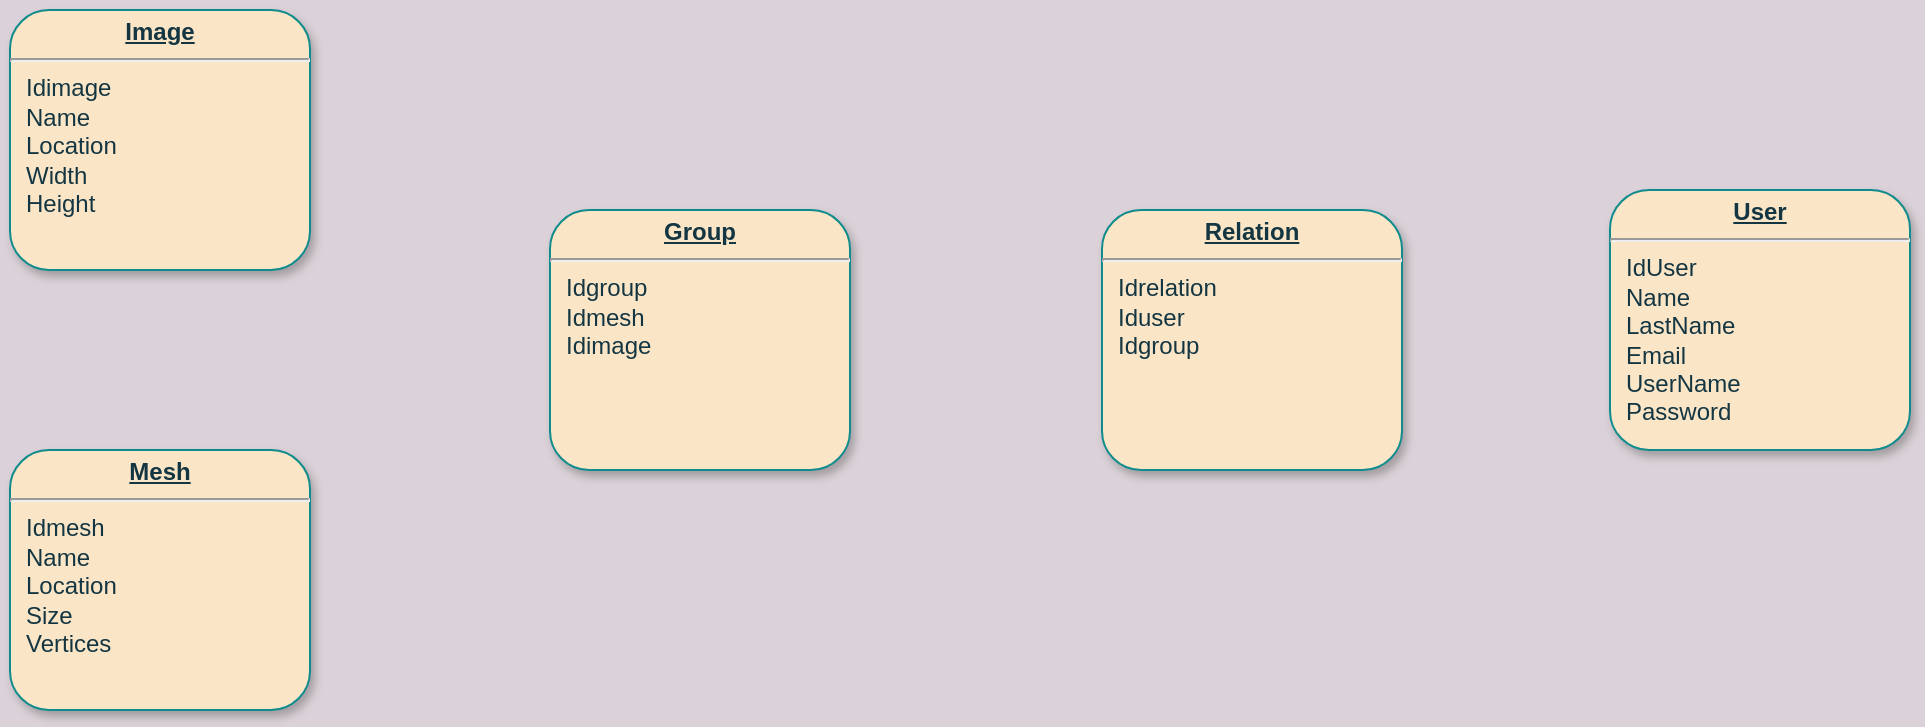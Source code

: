 <mxfile version="13.6.6" type="github">
  <diagram name="Page-1" id="efa7a0a1-bf9b-a30e-e6df-94a7791c09e9">
    <mxGraphModel dx="1185" dy="663" grid="1" gridSize="10" guides="1" tooltips="1" connect="1" arrows="1" fold="1" page="1" pageScale="1" pageWidth="826" pageHeight="1169" background="#DAD2D8" math="0" shadow="0">
      <root>
        <mxCell id="0" />
        <mxCell id="1" parent="0" />
        <mxCell id="22" value="&lt;p style=&quot;margin: 0px ; margin-top: 4px ; text-align: center ; text-decoration: underline&quot;&gt;&lt;strong&gt;User&lt;/strong&gt;&lt;/p&gt;&lt;hr&gt;&lt;p style=&quot;margin: 0px ; margin-left: 8px&quot;&gt;IdUser&lt;/p&gt;&lt;p style=&quot;margin: 0px ; margin-left: 8px&quot;&gt;Name&lt;/p&gt;&lt;p style=&quot;margin: 0px ; margin-left: 8px&quot;&gt;LastName&lt;/p&gt;&lt;p style=&quot;margin: 0px ; margin-left: 8px&quot;&gt;Email&lt;/p&gt;&lt;p style=&quot;margin: 0px ; margin-left: 8px&quot;&gt;UserName&lt;/p&gt;&lt;p style=&quot;margin: 0px ; margin-left: 8px&quot;&gt;Password&lt;/p&gt;" style="verticalAlign=top;align=left;overflow=fill;fontSize=12;fontFamily=Helvetica;html=1;strokeColor=#0F8B8D;shadow=1;fillColor=#FAE5C7;fontColor=#143642;rounded=1;" parent="1" vertex="1">
          <mxGeometry x="1080" y="360" width="150" height="130" as="geometry" />
        </mxCell>
        <mxCell id="28" value="&lt;p style=&quot;margin: 0px ; margin-top: 4px ; text-align: center ; text-decoration: underline&quot;&gt;&lt;strong&gt;Image&lt;/strong&gt;&lt;/p&gt;&lt;hr&gt;&lt;p style=&quot;margin: 0px ; margin-left: 8px&quot;&gt;Idimage&lt;/p&gt;&lt;p style=&quot;margin: 0px ; margin-left: 8px&quot;&gt;Name&lt;/p&gt;&lt;p style=&quot;margin: 0px ; margin-left: 8px&quot;&gt;Location&lt;/p&gt;&lt;p style=&quot;margin: 0px ; margin-left: 8px&quot;&gt;Width&lt;/p&gt;&lt;p style=&quot;margin: 0px ; margin-left: 8px&quot;&gt;Height&lt;br&gt;&lt;/p&gt;" style="verticalAlign=top;align=left;overflow=fill;fontSize=12;fontFamily=Helvetica;html=1;strokeColor=#0F8B8D;shadow=1;fillColor=#FAE5C7;fontColor=#143642;rounded=1;" parent="1" vertex="1">
          <mxGeometry x="280" y="270" width="150" height="130" as="geometry" />
        </mxCell>
        <mxCell id="33" value="&lt;p style=&quot;margin: 0px ; margin-top: 4px ; text-align: center ; text-decoration: underline&quot;&gt;&lt;strong&gt;Relation&lt;br&gt;&lt;/strong&gt;&lt;/p&gt;&lt;hr&gt;&lt;p style=&quot;margin: 0px ; margin-left: 8px&quot;&gt;Idrelation&lt;/p&gt;&lt;p style=&quot;margin: 0px ; margin-left: 8px&quot;&gt;Iduser&lt;/p&gt;&lt;p style=&quot;margin: 0px ; margin-left: 8px&quot;&gt;Idgroup&lt;/p&gt;" style="verticalAlign=top;align=left;overflow=fill;fontSize=12;fontFamily=Helvetica;html=1;strokeColor=#0F8B8D;shadow=1;fillColor=#FAE5C7;fontColor=#143642;rounded=1;" parent="1" vertex="1">
          <mxGeometry x="826" y="370" width="150" height="130" as="geometry" />
        </mxCell>
        <mxCell id="34" value="&lt;p style=&quot;margin: 0px ; margin-top: 4px ; text-align: center ; text-decoration: underline&quot;&gt;&lt;strong&gt;Mesh&lt;/strong&gt;&lt;/p&gt;&lt;hr&gt;&lt;p style=&quot;margin: 0px ; margin-left: 8px&quot;&gt;Idmesh&lt;/p&gt;&lt;p style=&quot;margin: 0px ; margin-left: 8px&quot;&gt;Name&lt;/p&gt;&lt;p style=&quot;margin: 0px ; margin-left: 8px&quot;&gt;Location&lt;br&gt;Size&lt;br&gt;Vertices&lt;br&gt;&lt;/p&gt;" style="verticalAlign=top;align=left;overflow=fill;fontSize=12;fontFamily=Helvetica;html=1;strokeColor=#0F8B8D;shadow=1;fillColor=#FAE5C7;fontColor=#143642;rounded=1;" parent="1" vertex="1">
          <mxGeometry x="280" y="490" width="150" height="130" as="geometry" />
        </mxCell>
        <mxCell id="35" value="&lt;p style=&quot;margin: 0px ; margin-top: 4px ; text-align: center ; text-decoration: underline&quot;&gt;&lt;strong&gt;Group&lt;br&gt;&lt;/strong&gt;&lt;/p&gt;&lt;hr&gt;&lt;p style=&quot;margin: 0px ; margin-left: 8px&quot;&gt;Idgroup&lt;/p&gt;&lt;p style=&quot;margin: 0px ; margin-left: 8px&quot;&gt;Idmesh&lt;br&gt;&lt;/p&gt;&lt;p style=&quot;margin: 0px ; margin-left: 8px&quot;&gt;Idimage&lt;/p&gt;" style="verticalAlign=top;align=left;overflow=fill;fontSize=12;fontFamily=Helvetica;html=1;strokeColor=#0F8B8D;shadow=1;fillColor=#FAE5C7;fontColor=#143642;rounded=1;" parent="1" vertex="1">
          <mxGeometry x="550" y="370" width="150" height="130" as="geometry" />
        </mxCell>
      </root>
    </mxGraphModel>
  </diagram>
</mxfile>
